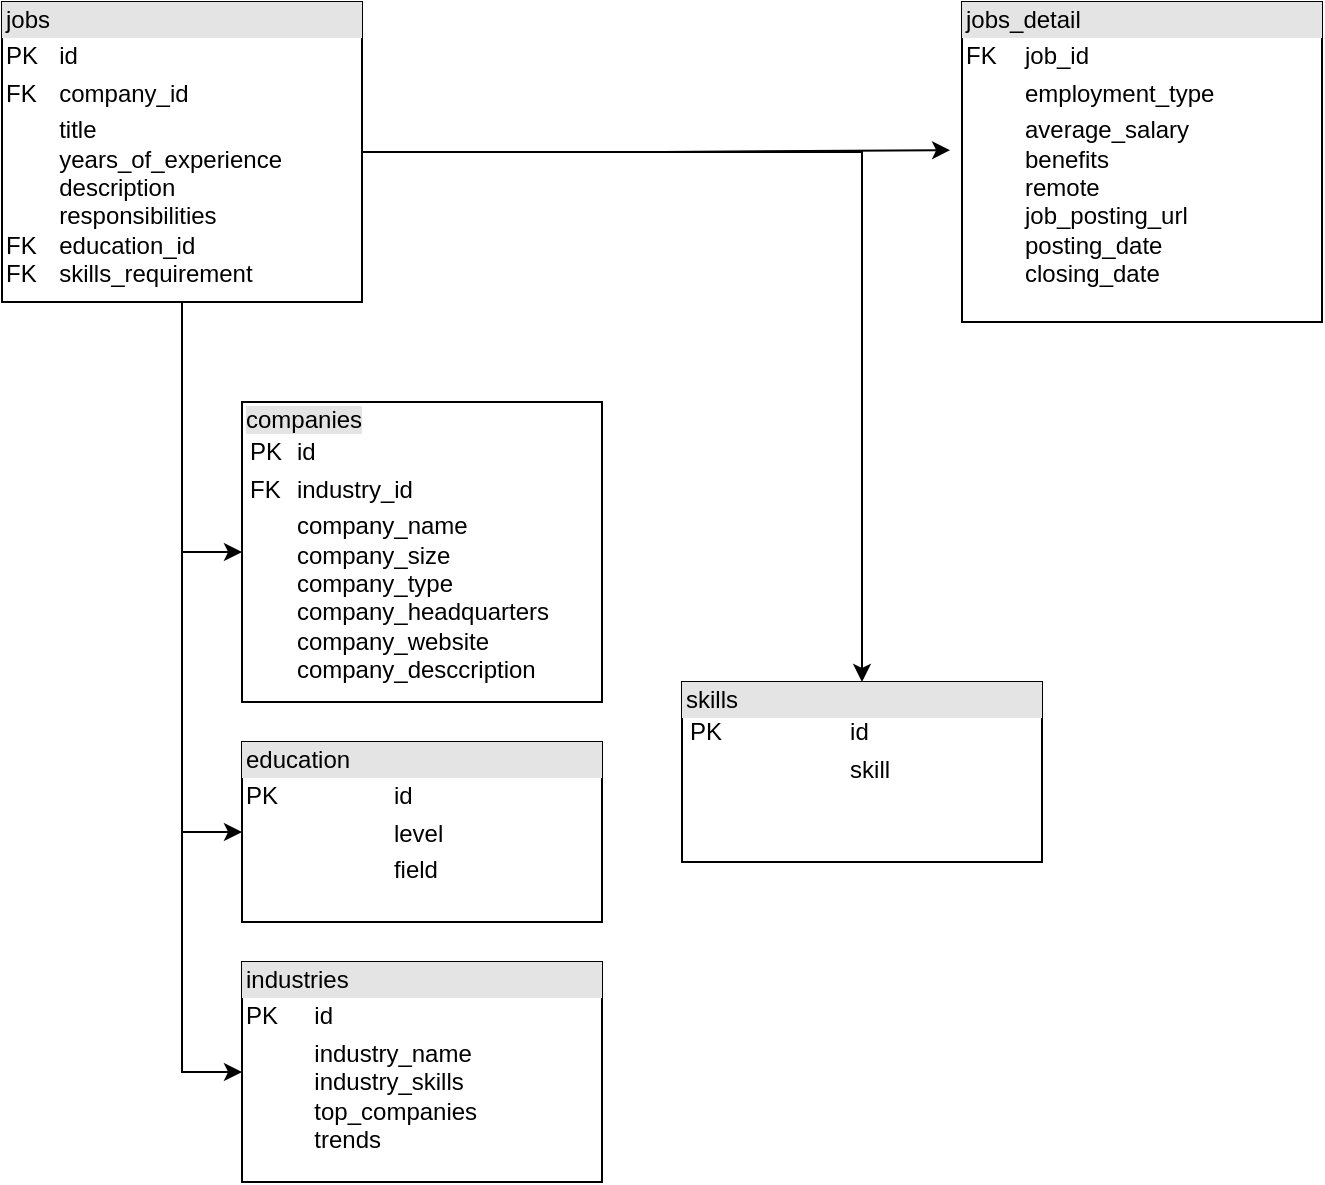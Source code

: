 <mxfile version="28.2.7">
  <diagram name="Page-1" id="IJcXtZQzgUf-zA7BCoBS">
    <mxGraphModel dx="464" dy="742" grid="1" gridSize="10" guides="1" tooltips="1" connect="1" arrows="1" fold="1" page="1" pageScale="1" pageWidth="850" pageHeight="1100" math="0" shadow="0">
      <root>
        <mxCell id="0" />
        <mxCell id="1" parent="0" />
        <mxCell id="kEJUKP7YqWDUfxi1mxv1-13" style="edgeStyle=orthogonalEdgeStyle;rounded=0;orthogonalLoop=1;jettySize=auto;html=1;entryX=0;entryY=0.5;entryDx=0;entryDy=0;" edge="1" parent="1" source="kEJUKP7YqWDUfxi1mxv1-5" target="kEJUKP7YqWDUfxi1mxv1-6">
          <mxGeometry relative="1" as="geometry" />
        </mxCell>
        <mxCell id="kEJUKP7YqWDUfxi1mxv1-14" style="edgeStyle=orthogonalEdgeStyle;rounded=0;orthogonalLoop=1;jettySize=auto;html=1;entryX=0;entryY=0.5;entryDx=0;entryDy=0;" edge="1" parent="1" source="kEJUKP7YqWDUfxi1mxv1-5" target="kEJUKP7YqWDUfxi1mxv1-8">
          <mxGeometry relative="1" as="geometry" />
        </mxCell>
        <mxCell id="kEJUKP7YqWDUfxi1mxv1-15" style="edgeStyle=orthogonalEdgeStyle;rounded=0;orthogonalLoop=1;jettySize=auto;html=1;entryX=0;entryY=0.5;entryDx=0;entryDy=0;" edge="1" parent="1" source="kEJUKP7YqWDUfxi1mxv1-5" target="kEJUKP7YqWDUfxi1mxv1-9">
          <mxGeometry relative="1" as="geometry" />
        </mxCell>
        <mxCell id="kEJUKP7YqWDUfxi1mxv1-16" style="edgeStyle=orthogonalEdgeStyle;rounded=0;orthogonalLoop=1;jettySize=auto;html=1;entryX=0.5;entryY=0;entryDx=0;entryDy=0;" edge="1" parent="1" source="kEJUKP7YqWDUfxi1mxv1-5" target="kEJUKP7YqWDUfxi1mxv1-10">
          <mxGeometry relative="1" as="geometry" />
        </mxCell>
        <mxCell id="kEJUKP7YqWDUfxi1mxv1-5" value="&lt;div style=&quot;box-sizing: border-box; width: 100%; background: rgb(228, 228, 228); padding: 2px;&quot;&gt;jobs&lt;/div&gt;&lt;table style=&quot;width:100%;font-size:1em;&quot; cellpadding=&quot;2&quot; cellspacing=&quot;0&quot;&gt;&lt;tbody&gt;&lt;tr&gt;&lt;td&gt;PK&lt;/td&gt;&lt;td&gt;id&lt;/td&gt;&lt;/tr&gt;&lt;tr&gt;&lt;td&gt;FK&lt;/td&gt;&lt;td&gt;company_id&lt;/td&gt;&lt;/tr&gt;&lt;tr&gt;&lt;td&gt;&lt;br&gt;&lt;br&gt;&lt;br&gt;&lt;br&gt;FK&lt;br&gt;FK&lt;/td&gt;&lt;td&gt;title&lt;br&gt;years_of_experience&lt;br&gt;description&lt;br&gt;responsibilities&lt;br&gt;education_id&lt;br&gt;skills_requirement&lt;br&gt;&lt;/td&gt;&lt;/tr&gt;&lt;/tbody&gt;&lt;/table&gt;" style="verticalAlign=top;align=left;overflow=fill;html=1;whiteSpace=wrap;" vertex="1" parent="1">
          <mxGeometry x="20" y="20" width="180" height="150" as="geometry" />
        </mxCell>
        <mxCell id="kEJUKP7YqWDUfxi1mxv1-6" value="&lt;div style=&quot;box-sizing: border-box; width: 100%; background-image: initial; background-position: initial; background-size: initial; background-repeat: initial; background-attachment: initial; background-origin: initial; background-clip: initial; padding: 2px;&quot;&gt;&lt;span style=&quot;background-color: light-dark(rgb(228, 228, 228), rgb(41, 41, 41));&quot;&gt;companies&lt;/span&gt;&lt;table style=&quot;background-color: transparent; color: light-dark(rgb(0, 0, 0), rgb(255, 255, 255)); font-size: 1em; width: 100%;&quot; cellpadding=&quot;2&quot; cellspacing=&quot;0&quot;&gt;&lt;tbody&gt;&lt;tr&gt;&lt;td&gt;&lt;span style=&quot;background-color: light-dark(#ffffff, var(--ge-dark-color, #121212));&quot;&gt;PK&lt;/span&gt;&lt;/td&gt;&lt;td&gt;&lt;span style=&quot;background-color: light-dark(#ffffff, var(--ge-dark-color, #121212));&quot;&gt;id&lt;/span&gt;&lt;/td&gt;&lt;/tr&gt;&lt;tr&gt;&lt;td&gt;&lt;span style=&quot;background-color: light-dark(#ffffff, var(--ge-dark-color, #121212));&quot;&gt;FK&lt;/span&gt;&lt;/td&gt;&lt;td&gt;&lt;span style=&quot;background-color: light-dark(#ffffff, var(--ge-dark-color, #121212));&quot;&gt;industry_id&lt;/span&gt;&lt;/td&gt;&lt;/tr&gt;&lt;tr&gt;&lt;td&gt;&lt;/td&gt;&lt;td&gt;&lt;span style=&quot;background-color: light-dark(#ffffff, var(--ge-dark-color, #121212));&quot;&gt;company_name&lt;br&gt;company_size&lt;br&gt;company_type&lt;br&gt;company_headquarters&lt;br&gt;company_website&lt;br&gt;company_desccription&lt;/span&gt;&lt;/td&gt;&lt;/tr&gt;&lt;/tbody&gt;&lt;/table&gt;&lt;/div&gt;" style="verticalAlign=top;align=left;overflow=fill;html=1;whiteSpace=wrap;" vertex="1" parent="1">
          <mxGeometry x="140" y="220" width="180" height="150" as="geometry" />
        </mxCell>
        <mxCell id="kEJUKP7YqWDUfxi1mxv1-7" value="&lt;div style=&quot;box-sizing: border-box; width: 100%; background: rgb(228, 228, 228); padding: 2px;&quot;&gt;jobs_detail&lt;/div&gt;&lt;table style=&quot;width:100%;font-size:1em;&quot; cellpadding=&quot;2&quot; cellspacing=&quot;0&quot;&gt;&lt;tbody&gt;&lt;tr&gt;&lt;td&gt;FK&lt;/td&gt;&lt;td&gt;job_id&lt;/td&gt;&lt;/tr&gt;&lt;tr&gt;&lt;td&gt;&lt;br&gt;&lt;/td&gt;&lt;td&gt;employment_type&lt;/td&gt;&lt;/tr&gt;&lt;tr&gt;&lt;td&gt;&lt;/td&gt;&lt;td&gt;average_salary&lt;br&gt;benefits&lt;br&gt;remote&lt;br&gt;job_posting_url&lt;br&gt;posting_date&lt;br&gt;closing_date&lt;/td&gt;&lt;/tr&gt;&lt;/tbody&gt;&lt;/table&gt;" style="verticalAlign=top;align=left;overflow=fill;html=1;whiteSpace=wrap;" vertex="1" parent="1">
          <mxGeometry x="500" y="20" width="180" height="160" as="geometry" />
        </mxCell>
        <mxCell id="kEJUKP7YqWDUfxi1mxv1-8" value="&lt;div style=&quot;box-sizing: border-box; width: 100%; background: rgb(228, 228, 228); padding: 2px;&quot;&gt;industries&lt;/div&gt;&lt;table style=&quot;width:100%;font-size:1em;&quot; cellpadding=&quot;2&quot; cellspacing=&quot;0&quot;&gt;&lt;tbody&gt;&lt;tr&gt;&lt;td&gt;PK&lt;/td&gt;&lt;td&gt;id&lt;br&gt;&lt;/td&gt;&lt;/tr&gt;&lt;tr&gt;&lt;td&gt;&lt;br&gt;&lt;/td&gt;&lt;td&gt;industry_name&lt;br&gt;industry_skills&lt;br&gt;top_companies&lt;br&gt;trends&lt;/td&gt;&lt;/tr&gt;&lt;tr&gt;&lt;td&gt;&lt;br&gt;&lt;br&gt;&lt;/td&gt;&lt;td&gt;&lt;br&gt;&lt;/td&gt;&lt;/tr&gt;&lt;/tbody&gt;&lt;/table&gt;" style="verticalAlign=top;align=left;overflow=fill;html=1;whiteSpace=wrap;" vertex="1" parent="1">
          <mxGeometry x="140" y="500" width="180" height="110" as="geometry" />
        </mxCell>
        <mxCell id="kEJUKP7YqWDUfxi1mxv1-9" value="&lt;div style=&quot;box-sizing: border-box; width: 100%; background: rgb(228, 228, 228); padding: 2px;&quot;&gt;education&lt;/div&gt;&lt;table style=&quot;width:100%;font-size:1em;&quot; cellpadding=&quot;2&quot; cellspacing=&quot;0&quot;&gt;&lt;tbody&gt;&lt;tr&gt;&lt;td&gt;PK&lt;/td&gt;&lt;td&gt;id&lt;/td&gt;&lt;/tr&gt;&lt;tr&gt;&lt;td&gt;&lt;br&gt;&lt;/td&gt;&lt;td&gt;level&lt;/td&gt;&lt;/tr&gt;&lt;tr&gt;&lt;td&gt;&lt;/td&gt;&lt;td&gt;field&lt;/td&gt;&lt;/tr&gt;&lt;/tbody&gt;&lt;/table&gt;" style="verticalAlign=top;align=left;overflow=fill;html=1;whiteSpace=wrap;" vertex="1" parent="1">
          <mxGeometry x="140" y="390" width="180" height="90" as="geometry" />
        </mxCell>
        <mxCell id="kEJUKP7YqWDUfxi1mxv1-10" value="&lt;div style=&quot;box-sizing: border-box; width: 100%; background: rgb(228, 228, 228); padding: 2px;&quot;&gt;skills&lt;table align=&quot;left&quot; style=&quot;background-color: transparent; color: light-dark(rgb(0, 0, 0), rgb(255, 255, 255)); font-size: 1em; width: 100%;&quot; cellpadding=&quot;2&quot; cellspacing=&quot;0&quot;&gt;&lt;tbody&gt;&lt;tr&gt;&lt;td&gt;PK&lt;/td&gt;&lt;td&gt;id&lt;/td&gt;&lt;/tr&gt;&lt;tr&gt;&lt;td&gt;&lt;br&gt;&lt;/td&gt;&lt;td&gt;skill&lt;/td&gt;&lt;/tr&gt;&lt;tr&gt;&lt;td&gt;&lt;/td&gt;&lt;td&gt;&lt;br&gt;&lt;/td&gt;&lt;/tr&gt;&lt;/tbody&gt;&lt;/table&gt;&lt;/div&gt;" style="verticalAlign=top;align=left;overflow=fill;html=1;whiteSpace=wrap;" vertex="1" parent="1">
          <mxGeometry x="360" y="360" width="180" height="90" as="geometry" />
        </mxCell>
        <mxCell id="kEJUKP7YqWDUfxi1mxv1-12" style="edgeStyle=orthogonalEdgeStyle;rounded=0;orthogonalLoop=1;jettySize=auto;html=1;entryX=-0.033;entryY=0.463;entryDx=0;entryDy=0;entryPerimeter=0;strokeColor=default;curved=0;" edge="1" parent="1" source="kEJUKP7YqWDUfxi1mxv1-5" target="kEJUKP7YqWDUfxi1mxv1-7">
          <mxGeometry relative="1" as="geometry" />
        </mxCell>
      </root>
    </mxGraphModel>
  </diagram>
</mxfile>
